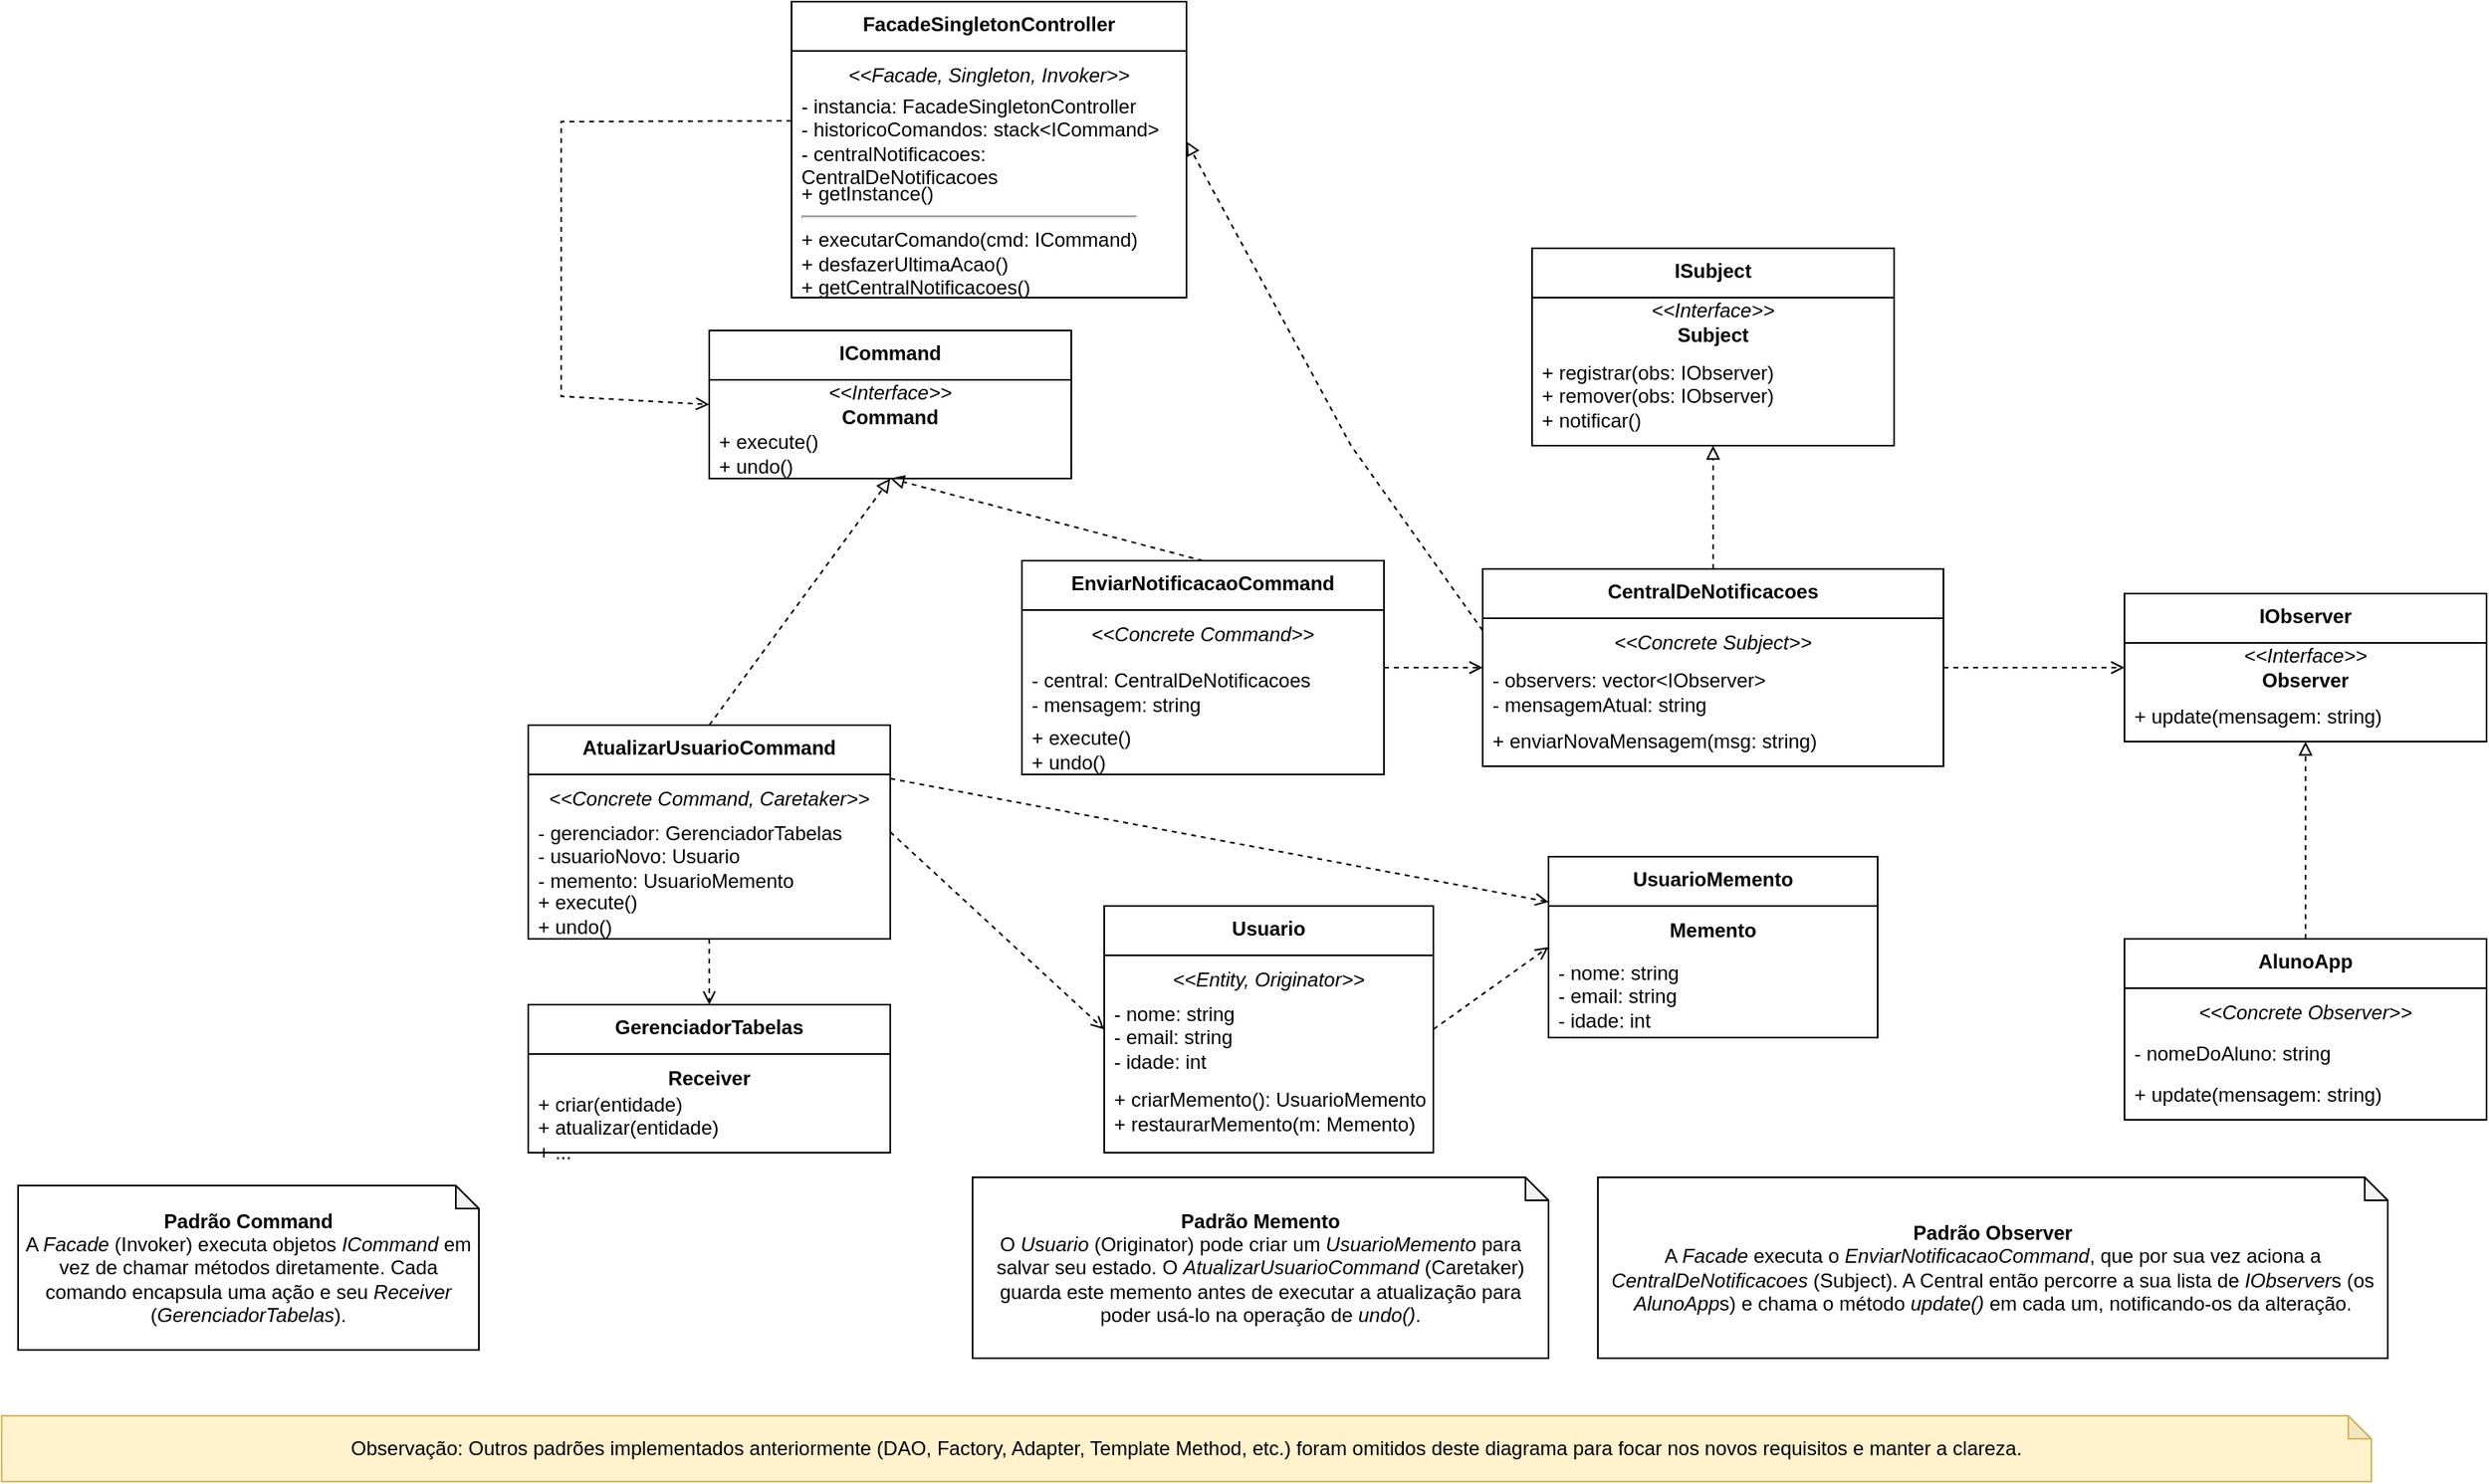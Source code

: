 <mxfile>
    <diagram name="Diagrama de Classes Completo com Padrões" id="M-nB-cDEF12345gHiJ-kM">
        <mxGraphModel dx="1201" dy="704" grid="1" gridSize="10" guides="1" tooltips="1" connect="1" arrows="1" fold="1" page="1" pageScale="1" pageWidth="1654" pageHeight="1169" math="0" shadow="0">
            <root>
                <mxCell id="0"/>
                <mxCell id="1" parent="0"/>
                <mxCell id="FacadeController" value="FacadeSingletonController" style="swimlane;fontStyle=1;align=center;verticalAlign=top;childLayout=stackLayout;horizontal=1;startSize=30;horizontalStack=0;resizeParent=1;resizeParentMax=0;resizeLast=0;collapsible=0;marginBottom=0;html=1;whiteSpace=wrap;" parent="1" vertex="1">
                    <mxGeometry x="520" width="240" height="180" as="geometry"/>
                </mxCell>
                <mxCell id="FacadeController-stereotype" value="&lt;i&gt;&amp;lt;&amp;lt;Facade, Singleton, Invoker&amp;gt;&amp;gt;&lt;/i&gt;" style="text;html=1;strokeColor=none;fillColor=none;align=center;verticalAlign=middle;whiteSpace=wrap;rounded=0;" parent="FacadeController" vertex="1">
                    <mxGeometry y="30" width="240" height="30" as="geometry"/>
                </mxCell>
                <mxCell id="FacadeController-attrs" value="- instancia: FacadeSingletonController&lt;br&gt;- historicoComandos: stack&amp;lt;ICommand&amp;gt;&lt;br&gt;- centralNotificacoes: CentralDeNotificacoes" style="text;html=1;strokeColor=none;fillColor=none;align=left;verticalAlign=middle;whiteSpace=wrap;rounded=0;spacingLeft=4;" parent="FacadeController" vertex="1">
                    <mxGeometry y="60" width="240" height="50" as="geometry"/>
                </mxCell>
                <mxCell id="FacadeController-methods" value="+ getInstance()&lt;hr&gt;+ executarComando(cmd: ICommand)&lt;br&gt;+ desfazerUltimaAcao()&lt;br&gt;+ getCentralNotificacoes()" style="text;html=1;strokeColor=none;fillColor=none;align=left;verticalAlign=middle;whiteSpace=wrap;rounded=0;spacingLeft=4;" parent="FacadeController" vertex="1">
                    <mxGeometry y="110" width="240" height="70" as="geometry"/>
                </mxCell>
                <mxCell id="ICommand" value="ICommand" style="swimlane;fontStyle=1;align=center;verticalAlign=top;childLayout=stackLayout;horizontal=1;startSize=30;horizontalStack=0;resizeParent=1;resizeParentMax=0;resizeLast=0;collapsible=0;marginBottom=0;html=1;whiteSpace=wrap;" parent="1" vertex="1">
                    <mxGeometry x="470" y="200" width="220" height="90" as="geometry"/>
                </mxCell>
                <mxCell id="ICommand-stereotype" value="&lt;i&gt;&amp;lt;&amp;lt;Interface&amp;gt;&amp;gt;&lt;/i&gt;&lt;br&gt;&lt;b&gt;Command&lt;/b&gt;" style="text;html=1;strokeColor=none;fillColor=none;align=center;verticalAlign=middle;whiteSpace=wrap;rounded=0;" parent="ICommand" vertex="1">
                    <mxGeometry y="30" width="220" height="30" as="geometry"/>
                </mxCell>
                <mxCell id="ICommand-methods" value="+ execute()&lt;br&gt;+ undo()" style="text;html=1;strokeColor=none;fillColor=none;align=left;verticalAlign=middle;whiteSpace=wrap;rounded=0;spacingLeft=4;" parent="ICommand" vertex="1">
                    <mxGeometry y="60" width="220" height="30" as="geometry"/>
                </mxCell>
                <mxCell id="AtualizarUsuarioCommand" value="AtualizarUsuarioCommand" style="swimlane;fontStyle=1;align=center;verticalAlign=top;childLayout=stackLayout;horizontal=1;startSize=30;horizontalStack=0;resizeParent=1;resizeParentMax=0;resizeLast=0;collapsible=0;marginBottom=0;html=1;whiteSpace=wrap;" parent="1" vertex="1">
                    <mxGeometry x="360" y="440" width="220" height="130" as="geometry"/>
                </mxCell>
                <mxCell id="AtualizarUsuarioCommand-stereotype" value="&lt;i&gt;&amp;lt;&amp;lt;Concrete Command, Caretaker&amp;gt;&amp;gt;&lt;/i&gt;" style="text;html=1;strokeColor=none;fillColor=none;align=center;verticalAlign=middle;whiteSpace=wrap;rounded=0;" parent="AtualizarUsuarioCommand" vertex="1">
                    <mxGeometry y="30" width="220" height="30" as="geometry"/>
                </mxCell>
                <mxCell id="AtualizarUsuarioCommand-attrs" value="- gerenciador: GerenciadorTabelas&lt;br&gt;- usuarioNovo: Usuario&lt;br&gt;- memento: UsuarioMemento" style="text;html=1;strokeColor=none;fillColor=none;align=left;verticalAlign=middle;whiteSpace=wrap;rounded=0;spacingLeft=4;" parent="AtualizarUsuarioCommand" vertex="1">
                    <mxGeometry y="60" width="220" height="40" as="geometry"/>
                </mxCell>
                <mxCell id="AtualizarUsuarioCommand-methods" value="+ execute()&lt;br&gt;+ undo()" style="text;html=1;strokeColor=none;fillColor=none;align=left;verticalAlign=middle;whiteSpace=wrap;rounded=0;spacingLeft=4;" parent="AtualizarUsuarioCommand" vertex="1">
                    <mxGeometry y="100" width="220" height="30" as="geometry"/>
                </mxCell>
                <mxCell id="GerenciadorTabelas" value="GerenciadorTabelas" style="swimlane;fontStyle=1;align=center;verticalAlign=top;childLayout=stackLayout;horizontal=1;startSize=30;horizontalStack=0;resizeParent=1;resizeParentMax=0;resizeLast=0;collapsible=0;marginBottom=0;html=1;whiteSpace=wrap;" parent="1" vertex="1">
                    <mxGeometry x="360" y="610" width="220" height="90" as="geometry"/>
                </mxCell>
                <mxCell id="GerenciadorTabelas-stereotype" value="&lt;b&gt;Receiver&lt;/b&gt;" style="text;html=1;strokeColor=none;fillColor=none;align=center;verticalAlign=middle;whiteSpace=wrap;rounded=0;" parent="GerenciadorTabelas" vertex="1">
                    <mxGeometry y="30" width="220" height="30" as="geometry"/>
                </mxCell>
                <mxCell id="GerenciadorTabelas-methods" value="+ criar(entidade)&lt;br&gt;+ atualizar(entidade)&lt;br&gt;+ ..." style="text;html=1;strokeColor=none;fillColor=none;align=left;verticalAlign=middle;whiteSpace=wrap;rounded=0;spacingLeft=4;" parent="GerenciadorTabelas" vertex="1">
                    <mxGeometry y="60" width="220" height="30" as="geometry"/>
                </mxCell>
                <mxCell id="Usuario" value="Usuario" style="swimlane;fontStyle=1;align=center;verticalAlign=top;childLayout=stackLayout;horizontal=1;startSize=30;horizontalStack=0;resizeParent=1;resizeParentMax=0;resizeLast=0;collapsible=0;marginBottom=0;html=1;whiteSpace=wrap;" parent="1" vertex="1">
                    <mxGeometry x="710" y="550" width="200" height="150" as="geometry"/>
                </mxCell>
                <mxCell id="Usuario-stereotype" value="&lt;i&gt;&amp;lt;&amp;lt;Entity, Originator&amp;gt;&amp;gt;&lt;/i&gt;" style="text;html=1;strokeColor=none;fillColor=none;align=center;verticalAlign=middle;whiteSpace=wrap;rounded=0;" parent="Usuario" vertex="1">
                    <mxGeometry y="30" width="200" height="30" as="geometry"/>
                </mxCell>
                <mxCell id="Usuario-attrs" value="- nome: string&lt;br&gt;- email: string&lt;br&gt;- idade: int" style="text;html=1;strokeColor=none;fillColor=none;align=left;verticalAlign=middle;whiteSpace=wrap;rounded=0;spacingLeft=4;" parent="Usuario" vertex="1">
                    <mxGeometry y="60" width="200" height="40" as="geometry"/>
                </mxCell>
                <mxCell id="Usuario-methods" value="+ criarMemento(): UsuarioMemento&lt;br&gt;+ restaurarMemento(m: Memento)" style="text;html=1;strokeColor=none;fillColor=none;align=left;verticalAlign=middle;whiteSpace=wrap;rounded=0;spacingLeft=4;" parent="Usuario" vertex="1">
                    <mxGeometry y="100" width="200" height="50" as="geometry"/>
                </mxCell>
                <mxCell id="UsuarioMemento" value="UsuarioMemento" style="swimlane;fontStyle=1;align=center;verticalAlign=top;childLayout=stackLayout;horizontal=1;startSize=30;horizontalStack=0;resizeParent=1;resizeParentMax=0;resizeLast=0;collapsible=0;marginBottom=0;html=1;whiteSpace=wrap;" parent="1" vertex="1">
                    <mxGeometry x="980" y="520" width="200" height="110" as="geometry"/>
                </mxCell>
                <mxCell id="UsuarioMemento-stereotype" value="&lt;b&gt;Memento&lt;/b&gt;" style="text;html=1;strokeColor=none;fillColor=none;align=center;verticalAlign=middle;whiteSpace=wrap;rounded=0;" parent="UsuarioMemento" vertex="1">
                    <mxGeometry y="30" width="200" height="30" as="geometry"/>
                </mxCell>
                <mxCell id="UsuarioMemento-attrs" value="- nome: string&lt;br&gt;- email: string&lt;br&gt;- idade: int" style="text;html=1;strokeColor=none;fillColor=none;align=left;verticalAlign=middle;whiteSpace=wrap;rounded=0;spacingLeft=4;" parent="UsuarioMemento" vertex="1">
                    <mxGeometry y="60" width="200" height="50" as="geometry"/>
                </mxCell>
                <mxCell id="edge-facade-uses-icommand" style="endArrow=open;endFill=0;dashed=1;html=1;rounded=0;entryX=0;entryY=0.5;entryDx=0;entryDy=0;exitX=0;exitY=0.25;exitDx=0;exitDy=0;" parent="1" source="FacadeController-attrs" target="ICommand-stereotype" edge="1">
                    <mxGeometry relative="1" as="geometry">
                        <mxPoint x="480" y="165" as="targetPoint"/>
                        <Array as="points">
                            <mxPoint x="380" y="73"/>
                            <mxPoint x="380" y="240"/>
                        </Array>
                    </mxGeometry>
                </mxCell>
                <mxCell id="edge-concrete-impl-icommand" style="endArrow=block;endFill=0;html=1;rounded=0;dashed=1;exitX=0.5;exitY=0;exitDx=0;exitDy=0;entryX=0.5;entryY=1;entryDx=0;entryDy=0;" parent="1" source="AtualizarUsuarioCommand" target="ICommand" edge="1">
                    <mxGeometry relative="1" as="geometry"/>
                </mxCell>
                <mxCell id="edge-command-uses-receiver" style="endArrow=open;endFill=0;dashed=1;html=1;rounded=0;exitX=0.5;exitY=1;exitDx=0;exitDy=0;entryX=0.5;entryY=0;entryDx=0;entryDy=0;" parent="1" source="AtualizarUsuarioCommand" target="GerenciadorTabelas" edge="1">
                    <mxGeometry relative="1" as="geometry"/>
                </mxCell>
                <mxCell id="edge-command-uses-originator" style="endArrow=open;endFill=0;dashed=1;html=1;rounded=0;exitX=1;exitY=0.5;exitDx=0;exitDy=0;entryX=0;entryY=0.5;entryDx=0;entryDy=0;" parent="1" source="AtualizarUsuarioCommand" target="Usuario" edge="1">
                    <mxGeometry relative="1" as="geometry"/>
                </mxCell>
                <mxCell id="edge-originator-creates-memento" style="endArrow=open;endFill=0;dashed=1;html=1;rounded=0;exitX=1;exitY=0.5;exitDx=0;exitDy=0;entryX=0;entryY=0.5;entryDx=0;entryDy=0;" parent="1" source="Usuario" target="UsuarioMemento" edge="1">
                    <mxGeometry relative="1" as="geometry"/>
                </mxCell>
                <mxCell id="edge-caretaker-holds-memento" style="endArrow=open;endFill=0;dashed=1;html=1;rounded=0;exitX=1;exitY=0.25;exitDx=0;exitDy=0;entryX=0;entryY=0.25;entryDx=0;entryDy=0;" parent="1" source="AtualizarUsuarioCommand" target="UsuarioMemento" edge="1">
                    <mxGeometry relative="1" as="geometry"/>
                </mxCell>
                <mxCell id="note-command" value="&lt;b&gt;Padrão Command&lt;/b&gt;&lt;br&gt;A &lt;i&gt;Facade&lt;/i&gt; (Invoker) executa objetos &lt;i&gt;ICommand&lt;/i&gt; em vez de chamar métodos diretamente. Cada comando encapsula uma ação e seu &lt;i&gt;Receiver&lt;/i&gt; (&lt;i&gt;GerenciadorTabelas&lt;/i&gt;)." style="shape=note;whiteSpace=wrap;html=1;backgroundOutline=1;darkOpacity=0.05;size=14;" parent="1" vertex="1">
                    <mxGeometry x="50" y="720" width="280" height="100" as="geometry"/>
                </mxCell>
                <mxCell id="note-memento" value="&lt;b&gt;Padrão Memento&lt;/b&gt;&lt;br&gt;O &lt;i&gt;Usuario&lt;/i&gt; (Originator) pode criar um &lt;i&gt;UsuarioMemento&lt;/i&gt; para salvar seu estado. O &lt;i&gt;AtualizarUsuarioCommand&lt;/i&gt; (Caretaker) guarda este memento antes de executar a atualização para poder usá-lo na operação de &lt;i&gt;undo()&lt;/i&gt;." style="shape=note;whiteSpace=wrap;html=1;backgroundOutline=1;darkOpacity=0.05;size=14;" parent="1" vertex="1">
                    <mxGeometry x="630" y="715" width="350" height="110" as="geometry"/>
                </mxCell>
                <mxCell id="note-outros" value="Observação: Outros padrões implementados anteriormente (DAO, Factory, Adapter, Template Method, etc.) foram omitidos deste diagrama para focar nos novos requisitos e manter a clareza." style="shape=note;whiteSpace=wrap;html=1;backgroundOutline=1;darkOpacity=0.05;size=14;fillColor=#fff2cc;strokeColor=#d6b656;" parent="1" vertex="1">
                    <mxGeometry x="40" y="860" width="1440" height="40" as="geometry"/>
                </mxCell>
                <mxCell id="IObserver" value="IObserver" style="swimlane;fontStyle=1;align=center;verticalAlign=top;childLayout=stackLayout;horizontal=1;startSize=30;horizontalStack=0;resizeParent=1;resizeParentMax=0;resizeLast=0;collapsible=0;marginBottom=0;html=1;whiteSpace=wrap;" vertex="1" parent="1">
                    <mxGeometry x="1330" y="360" width="220" height="90" as="geometry"/>
                </mxCell>
                <mxCell id="IObserver-stereotype" value="&lt;i&gt;&amp;lt;&amp;lt;Interface&amp;gt;&amp;gt;&lt;/i&gt;&lt;br&gt;&lt;b&gt;Observer&lt;/b&gt;" style="text;html=1;strokeColor=none;fillColor=none;align=center;verticalAlign=middle;whiteSpace=wrap;rounded=0;" vertex="1" parent="IObserver">
                    <mxGeometry y="30" width="220" height="30" as="geometry"/>
                </mxCell>
                <mxCell id="IObserver-methods" value="+ update(mensagem: string)" style="text;html=1;strokeColor=none;fillColor=none;align=left;verticalAlign=middle;whiteSpace=wrap;rounded=0;spacingLeft=4;" vertex="1" parent="IObserver">
                    <mxGeometry y="60" width="220" height="30" as="geometry"/>
                </mxCell>
                <mxCell id="ISubject" value="ISubject" style="swimlane;fontStyle=1;align=center;verticalAlign=top;childLayout=stackLayout;horizontal=1;startSize=30;horizontalStack=0;resizeParent=1;resizeParentMax=0;resizeLast=0;collapsible=0;marginBottom=0;html=1;whiteSpace=wrap;" vertex="1" parent="1">
                    <mxGeometry x="970" y="150" width="220" height="120" as="geometry"/>
                </mxCell>
                <mxCell id="ISubject-stereotype" value="&lt;i&gt;&amp;lt;&amp;lt;Interface&amp;gt;&amp;gt;&lt;/i&gt;&lt;br&gt;&lt;b&gt;Subject&lt;/b&gt;" style="text;html=1;strokeColor=none;fillColor=none;align=center;verticalAlign=middle;whiteSpace=wrap;rounded=0;" vertex="1" parent="ISubject">
                    <mxGeometry y="30" width="220" height="30" as="geometry"/>
                </mxCell>
                <mxCell id="ISubject-methods" value="+ registrar(obs: IObserver)&lt;br&gt;+ remover(obs: IObserver)&lt;br&gt;+ notificar()" style="text;html=1;strokeColor=none;fillColor=none;align=left;verticalAlign=middle;whiteSpace=wrap;rounded=0;spacingLeft=4;" vertex="1" parent="ISubject">
                    <mxGeometry y="60" width="220" height="60" as="geometry"/>
                </mxCell>
                <mxCell id="AlunoApp" value="AlunoApp" style="swimlane;fontStyle=1;align=center;verticalAlign=top;childLayout=stackLayout;horizontal=1;startSize=30;horizontalStack=0;resizeParent=1;resizeParentMax=0;resizeLast=0;collapsible=0;marginBottom=0;html=1;whiteSpace=wrap;" vertex="1" parent="1">
                    <mxGeometry x="1330" y="570" width="220" height="110" as="geometry"/>
                </mxCell>
                <mxCell id="AlunoApp-stereotype" value="&lt;i&gt;&amp;lt;&amp;lt;Concrete Observer&amp;gt;&amp;gt;&lt;/i&gt;" style="text;html=1;strokeColor=none;fillColor=none;align=center;verticalAlign=middle;whiteSpace=wrap;rounded=0;" vertex="1" parent="AlunoApp">
                    <mxGeometry y="30" width="220" height="30" as="geometry"/>
                </mxCell>
                <mxCell id="AlunoApp-attrs" value="- nomeDoAluno: string" style="text;html=1;strokeColor=none;fillColor=none;align=left;verticalAlign=middle;whiteSpace=wrap;rounded=0;spacingLeft=4;" vertex="1" parent="AlunoApp">
                    <mxGeometry y="60" width="220" height="20" as="geometry"/>
                </mxCell>
                <mxCell id="AlunoApp-methods" value="+ update(mensagem: string)" style="text;html=1;strokeColor=none;fillColor=none;align=left;verticalAlign=middle;whiteSpace=wrap;rounded=0;spacingLeft=4;" vertex="1" parent="AlunoApp">
                    <mxGeometry y="80" width="220" height="30" as="geometry"/>
                </mxCell>
                <mxCell id="CentralDeNotificacoes" value="CentralDeNotificacoes" style="swimlane;fontStyle=1;align=center;verticalAlign=top;childLayout=stackLayout;horizontal=1;startSize=30;horizontalStack=0;resizeParent=1;resizeParentMax=0;resizeLast=0;collapsible=0;marginBottom=0;html=1;whiteSpace=wrap;" vertex="1" parent="1">
                    <mxGeometry x="940" y="345" width="280" height="120" as="geometry"/>
                </mxCell>
                <mxCell id="CentralDeNotificacoes-stereotype" value="&lt;i&gt;&amp;lt;&amp;lt;Concrete Subject&amp;gt;&amp;gt;&lt;/i&gt;" style="text;html=1;strokeColor=none;fillColor=none;align=center;verticalAlign=middle;whiteSpace=wrap;rounded=0;" vertex="1" parent="CentralDeNotificacoes">
                    <mxGeometry y="30" width="280" height="30" as="geometry"/>
                </mxCell>
                <mxCell id="CentralDeNotificacoes-attrs" value="- observers: vector&amp;lt;IObserver&amp;gt;&lt;br&gt;- mensagemAtual: string" style="text;html=1;strokeColor=none;fillColor=none;align=left;verticalAlign=middle;whiteSpace=wrap;rounded=0;spacingLeft=4;" vertex="1" parent="CentralDeNotificacoes">
                    <mxGeometry y="60" width="280" height="30" as="geometry"/>
                </mxCell>
                <mxCell id="CentralDeNotificacoes-methods" value="+ enviarNovaMensagem(msg: string)" style="text;html=1;strokeColor=none;fillColor=none;align=left;verticalAlign=middle;whiteSpace=wrap;rounded=0;spacingLeft=4;" vertex="1" parent="CentralDeNotificacoes">
                    <mxGeometry y="90" width="280" height="30" as="geometry"/>
                </mxCell>
                <mxCell id="EnviarNotificacaoCommand" value="EnviarNotificacaoCommand" style="swimlane;fontStyle=1;align=center;verticalAlign=top;childLayout=stackLayout;horizontal=1;startSize=30;horizontalStack=0;resizeParent=1;resizeParentMax=0;resizeLast=0;collapsible=0;marginBottom=0;html=1;whiteSpace=wrap;" vertex="1" parent="1">
                    <mxGeometry x="660" y="340" width="220" height="130" as="geometry"/>
                </mxCell>
                <mxCell id="EnviarNotificacaoCommand-stereotype" value="&lt;i&gt;&amp;lt;&amp;lt;Concrete Command&amp;gt;&amp;gt;&lt;/i&gt;" style="text;html=1;strokeColor=none;fillColor=none;align=center;verticalAlign=middle;whiteSpace=wrap;rounded=0;" vertex="1" parent="EnviarNotificacaoCommand">
                    <mxGeometry y="30" width="220" height="30" as="geometry"/>
                </mxCell>
                <mxCell id="EnviarNotificacaoCommand-attrs" value="- central: CentralDeNotificacoes&lt;br&gt;- mensagem: string" style="text;html=1;strokeColor=none;fillColor=none;align=left;verticalAlign=middle;whiteSpace=wrap;rounded=0;spacingLeft=4;" vertex="1" parent="EnviarNotificacaoCommand">
                    <mxGeometry y="60" width="220" height="40" as="geometry"/>
                </mxCell>
                <mxCell id="EnviarNotificacaoCommand-methods" value="+ execute()&lt;br&gt;+ undo()" style="text;html=1;strokeColor=none;fillColor=none;align=left;verticalAlign=middle;whiteSpace=wrap;rounded=0;spacingLeft=4;" vertex="1" parent="EnviarNotificacaoCommand">
                    <mxGeometry y="100" width="220" height="30" as="geometry"/>
                </mxCell>
                <mxCell id="edge-alunoapp-impl-iobserver" style="endArrow=block;endFill=0;html=1;rounded=0;dashed=1;exitX=0.5;exitY=0;exitDx=0;exitDy=0;entryX=0.5;entryY=1;entryDx=0;entryDy=0;" edge="1" parent="1" source="AlunoApp" target="IObserver">
                    <mxGeometry relative="1" as="geometry"/>
                </mxCell>
                <mxCell id="edge-central-impl-isubject" style="endArrow=block;endFill=0;html=1;rounded=0;dashed=1;entryX=0.5;entryY=1;entryDx=0;entryDy=0;exitX=0.5;exitY=0;exitDx=0;exitDy=0;" edge="1" parent="1" source="CentralDeNotificacoes" target="ISubject">
                    <mxGeometry relative="1" as="geometry"/>
                </mxCell>
                <mxCell id="edge-central-uses-iobserver" style="endArrow=open;endFill=0;dashed=1;html=1;rounded=0;exitX=1;exitY=0.5;exitDx=0;exitDy=0;entryX=0;entryY=0.5;entryDx=0;entryDy=0;" edge="1" parent="1" source="CentralDeNotificacoes" target="IObserver">
                    <mxGeometry relative="1" as="geometry"/>
                </mxCell>
                <mxCell id="edge-enviarcmd-impl-icommand" style="endArrow=block;endFill=0;html=1;rounded=0;dashed=1;exitX=0.5;exitY=0;exitDx=0;exitDy=0;entryX=0.5;entryY=1;entryDx=0;entryDy=0;" edge="1" parent="1" source="EnviarNotificacaoCommand" target="ICommand">
                    <mxGeometry relative="1" as="geometry"/>
                </mxCell>
                <mxCell id="edge-enviarcmd-uses-central" style="endArrow=open;endFill=0;dashed=1;html=1;rounded=0;exitX=1;exitY=0.5;exitDx=0;exitDy=0;entryX=0;entryY=0.5;entryDx=0;entryDy=0;" edge="1" parent="1" source="EnviarNotificacaoCommand" target="CentralDeNotificacoes">
                    <mxGeometry relative="1" as="geometry"/>
                </mxCell>
                <mxCell id="note-observer" value="&lt;b&gt;Padrão Observer&lt;/b&gt;&lt;br&gt;A &lt;i&gt;Facade&lt;/i&gt; executa o &lt;i&gt;EnviarNotificacaoCommand&lt;/i&gt;, que por sua vez aciona a &lt;i&gt;CentralDeNotificacoes&lt;/i&gt; (Subject). A Central então percorre a sua lista de &lt;i&gt;IObserver&lt;/i&gt;s (os &lt;i&gt;AlunoApp&lt;/i&gt;s) e chama o método &lt;i&gt;update()&lt;/i&gt; em cada um, notificando-os da alteração." style="shape=note;whiteSpace=wrap;html=1;backgroundOutline=1;darkOpacity=0.05;size=14;" vertex="1" parent="1">
                    <mxGeometry x="1010" y="715" width="480" height="110" as="geometry"/>
                </mxCell>
                <mxCell id="5" style="endArrow=block;endFill=0;html=1;rounded=0;dashed=1;entryX=1;entryY=0.5;entryDx=0;entryDy=0;exitX=0;exitY=0.25;exitDx=0;exitDy=0;" edge="1" parent="1" source="CentralDeNotificacoes-stereotype" target="FacadeController-attrs">
                    <mxGeometry relative="1" as="geometry">
                        <mxPoint x="1090" y="355" as="sourcePoint"/>
                        <mxPoint x="1090" y="280" as="targetPoint"/>
                        <Array as="points">
                            <mxPoint x="860" y="270"/>
                        </Array>
                    </mxGeometry>
                </mxCell>
            </root>
        </mxGraphModel>
    </diagram>
</mxfile>